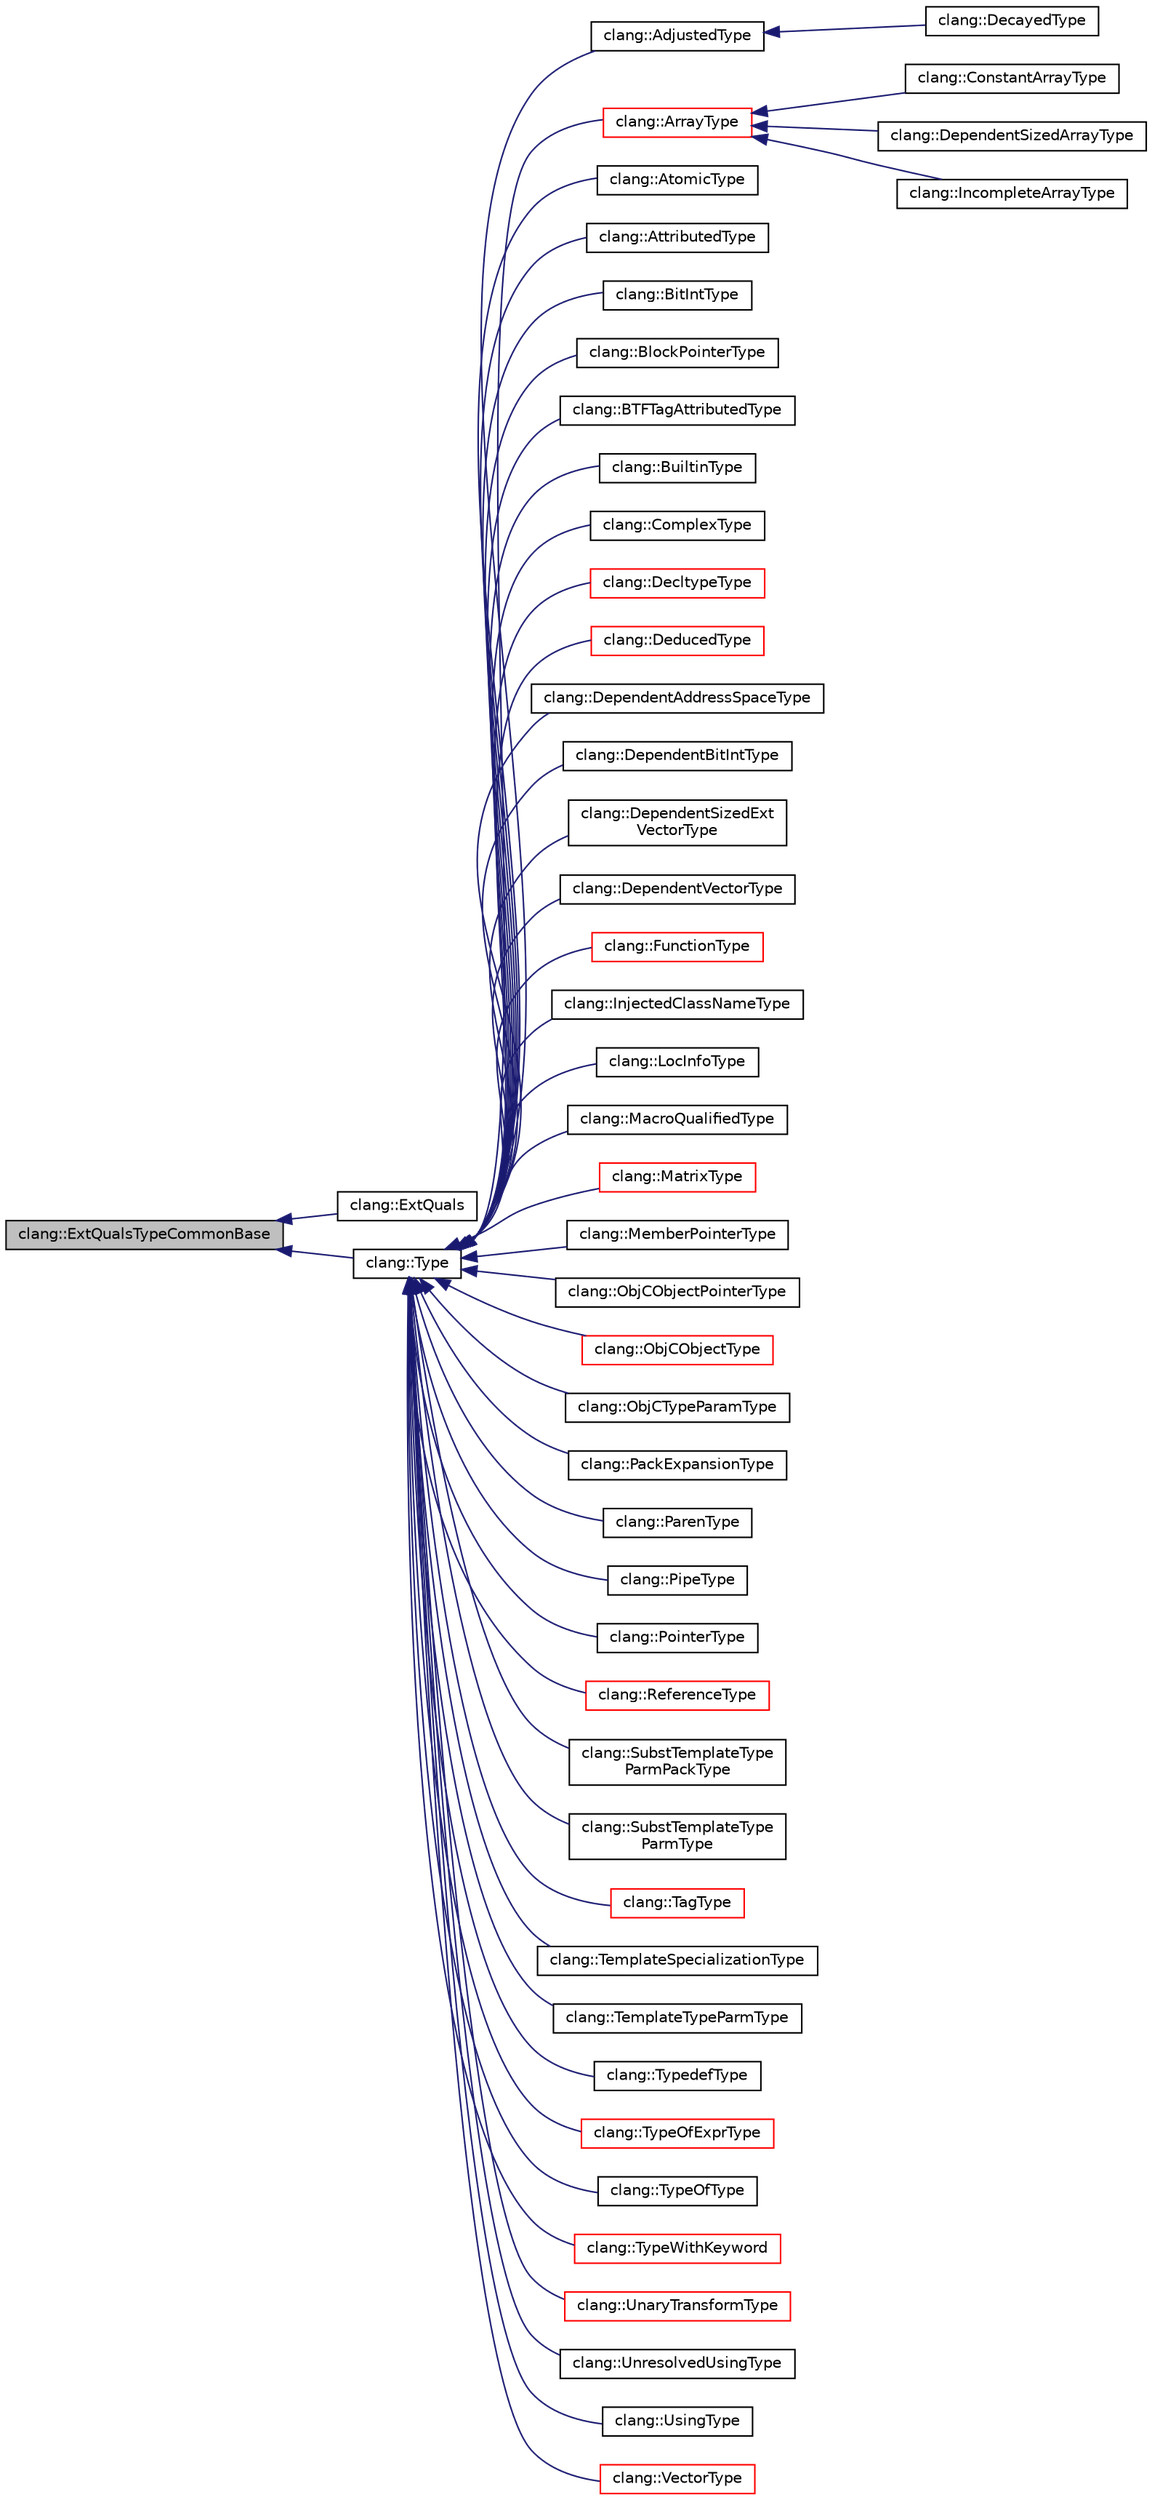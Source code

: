 digraph "clang::ExtQualsTypeCommonBase"
{
 // LATEX_PDF_SIZE
  bgcolor="transparent";
  edge [fontname="Helvetica",fontsize="10",labelfontname="Helvetica",labelfontsize="10"];
  node [fontname="Helvetica",fontsize="10",shape=record];
  rankdir="LR";
  Node1 [label="clang::ExtQualsTypeCommonBase",height=0.2,width=0.4,color="black", fillcolor="grey75", style="filled", fontcolor="black",tooltip="Base class that is common to both the ExtQuals and Type classes, which allows QualType to access the ..."];
  Node1 -> Node2 [dir="back",color="midnightblue",fontsize="10",style="solid",fontname="Helvetica"];
  Node2 [label="clang::ExtQuals",height=0.2,width=0.4,color="black",URL="$classclang_1_1ExtQuals.html",tooltip="We can encode up to four bits in the low bits of a type pointer, but there are many more type qualifi..."];
  Node1 -> Node3 [dir="back",color="midnightblue",fontsize="10",style="solid",fontname="Helvetica"];
  Node3 [label="clang::Type",height=0.2,width=0.4,color="black",URL="$classclang_1_1Type.html",tooltip="The base class of the type hierarchy."];
  Node3 -> Node4 [dir="back",color="midnightblue",fontsize="10",style="solid",fontname="Helvetica"];
  Node4 [label="clang::AdjustedType",height=0.2,width=0.4,color="black",URL="$classclang_1_1AdjustedType.html",tooltip="Represents a type which was implicitly adjusted by the semantic engine for arbitrary reasons."];
  Node4 -> Node5 [dir="back",color="midnightblue",fontsize="10",style="solid",fontname="Helvetica"];
  Node5 [label="clang::DecayedType",height=0.2,width=0.4,color="black",URL="$classclang_1_1DecayedType.html",tooltip="Represents a pointer type decayed from an array or function type."];
  Node3 -> Node6 [dir="back",color="midnightblue",fontsize="10",style="solid",fontname="Helvetica"];
  Node6 [label="clang::ArrayType",height=0.2,width=0.4,color="red",URL="$classclang_1_1ArrayType.html",tooltip="Represents an array type, per C99 6.7.5.2 - Array Declarators."];
  Node6 -> Node7 [dir="back",color="midnightblue",fontsize="10",style="solid",fontname="Helvetica"];
  Node7 [label="clang::ConstantArrayType",height=0.2,width=0.4,color="black",URL="$classclang_1_1ConstantArrayType.html",tooltip="Represents the canonical version of C arrays with a specified constant size."];
  Node6 -> Node8 [dir="back",color="midnightblue",fontsize="10",style="solid",fontname="Helvetica"];
  Node8 [label="clang::DependentSizedArrayType",height=0.2,width=0.4,color="black",URL="$classclang_1_1DependentSizedArrayType.html",tooltip="Represents an array type in C++ whose size is a value-dependent expression."];
  Node6 -> Node9 [dir="back",color="midnightblue",fontsize="10",style="solid",fontname="Helvetica"];
  Node9 [label="clang::IncompleteArrayType",height=0.2,width=0.4,color="black",URL="$classclang_1_1IncompleteArrayType.html",tooltip="Represents a C array with an unspecified size."];
  Node3 -> Node11 [dir="back",color="midnightblue",fontsize="10",style="solid",fontname="Helvetica"];
  Node11 [label="clang::AtomicType",height=0.2,width=0.4,color="black",URL="$classclang_1_1AtomicType.html",tooltip=" "];
  Node3 -> Node12 [dir="back",color="midnightblue",fontsize="10",style="solid",fontname="Helvetica"];
  Node12 [label="clang::AttributedType",height=0.2,width=0.4,color="black",URL="$classclang_1_1AttributedType.html",tooltip="An attributed type is a type to which a type attribute has been applied."];
  Node3 -> Node13 [dir="back",color="midnightblue",fontsize="10",style="solid",fontname="Helvetica"];
  Node13 [label="clang::BitIntType",height=0.2,width=0.4,color="black",URL="$classclang_1_1BitIntType.html",tooltip="A fixed int type of a specified bitwidth."];
  Node3 -> Node14 [dir="back",color="midnightblue",fontsize="10",style="solid",fontname="Helvetica"];
  Node14 [label="clang::BlockPointerType",height=0.2,width=0.4,color="black",URL="$classclang_1_1BlockPointerType.html",tooltip="Pointer to a block type."];
  Node3 -> Node15 [dir="back",color="midnightblue",fontsize="10",style="solid",fontname="Helvetica"];
  Node15 [label="clang::BTFTagAttributedType",height=0.2,width=0.4,color="black",URL="$classclang_1_1BTFTagAttributedType.html",tooltip=" "];
  Node3 -> Node16 [dir="back",color="midnightblue",fontsize="10",style="solid",fontname="Helvetica"];
  Node16 [label="clang::BuiltinType",height=0.2,width=0.4,color="black",URL="$classclang_1_1BuiltinType.html",tooltip="This class is used for builtin types like 'int'."];
  Node3 -> Node17 [dir="back",color="midnightblue",fontsize="10",style="solid",fontname="Helvetica"];
  Node17 [label="clang::ComplexType",height=0.2,width=0.4,color="black",URL="$classclang_1_1ComplexType.html",tooltip="Complex values, per C99 6.2.5p11."];
  Node3 -> Node18 [dir="back",color="midnightblue",fontsize="10",style="solid",fontname="Helvetica"];
  Node18 [label="clang::DecltypeType",height=0.2,width=0.4,color="red",URL="$classclang_1_1DecltypeType.html",tooltip="Represents the type decltype(expr) (C++11)."];
  Node3 -> Node20 [dir="back",color="midnightblue",fontsize="10",style="solid",fontname="Helvetica"];
  Node20 [label="clang::DeducedType",height=0.2,width=0.4,color="red",URL="$classclang_1_1DeducedType.html",tooltip="Common base class for placeholders for types that get replaced by placeholder type deduction: C++11 a..."];
  Node3 -> Node23 [dir="back",color="midnightblue",fontsize="10",style="solid",fontname="Helvetica"];
  Node23 [label="clang::DependentAddressSpaceType",height=0.2,width=0.4,color="black",URL="$classclang_1_1DependentAddressSpaceType.html",tooltip="Represents an extended address space qualifier where the input address space value is dependent."];
  Node3 -> Node24 [dir="back",color="midnightblue",fontsize="10",style="solid",fontname="Helvetica"];
  Node24 [label="clang::DependentBitIntType",height=0.2,width=0.4,color="black",URL="$classclang_1_1DependentBitIntType.html",tooltip=" "];
  Node3 -> Node25 [dir="back",color="midnightblue",fontsize="10",style="solid",fontname="Helvetica"];
  Node25 [label="clang::DependentSizedExt\lVectorType",height=0.2,width=0.4,color="black",URL="$classclang_1_1DependentSizedExtVectorType.html",tooltip="Represents an extended vector type where either the type or size is dependent."];
  Node3 -> Node26 [dir="back",color="midnightblue",fontsize="10",style="solid",fontname="Helvetica"];
  Node26 [label="clang::DependentVectorType",height=0.2,width=0.4,color="black",URL="$classclang_1_1DependentVectorType.html",tooltip="Represents a vector type where either the type or size is dependent."];
  Node3 -> Node27 [dir="back",color="midnightblue",fontsize="10",style="solid",fontname="Helvetica"];
  Node27 [label="clang::FunctionType",height=0.2,width=0.4,color="red",URL="$classclang_1_1FunctionType.html",tooltip="FunctionType - C99 6.7.5.3 - Function Declarators."];
  Node3 -> Node30 [dir="back",color="midnightblue",fontsize="10",style="solid",fontname="Helvetica"];
  Node30 [label="clang::InjectedClassNameType",height=0.2,width=0.4,color="black",URL="$classclang_1_1InjectedClassNameType.html",tooltip="The injected class name of a C++ class template or class template partial specialization."];
  Node3 -> Node31 [dir="back",color="midnightblue",fontsize="10",style="solid",fontname="Helvetica"];
  Node31 [label="clang::LocInfoType",height=0.2,width=0.4,color="black",URL="$classclang_1_1LocInfoType.html",tooltip="Holds a QualType and a TypeSourceInfo* that came out of a declarator parsing."];
  Node3 -> Node32 [dir="back",color="midnightblue",fontsize="10",style="solid",fontname="Helvetica"];
  Node32 [label="clang::MacroQualifiedType",height=0.2,width=0.4,color="black",URL="$classclang_1_1MacroQualifiedType.html",tooltip="Sugar type that represents a type that was qualified by a qualifier written as a macro invocation."];
  Node3 -> Node33 [dir="back",color="midnightblue",fontsize="10",style="solid",fontname="Helvetica"];
  Node33 [label="clang::MatrixType",height=0.2,width=0.4,color="red",URL="$classclang_1_1MatrixType.html",tooltip="Represents a matrix type, as defined in the Matrix Types clang extensions."];
  Node3 -> Node36 [dir="back",color="midnightblue",fontsize="10",style="solid",fontname="Helvetica"];
  Node36 [label="clang::MemberPointerType",height=0.2,width=0.4,color="black",URL="$classclang_1_1MemberPointerType.html",tooltip="A pointer to member type per C++ 8.3.3 - Pointers to members."];
  Node3 -> Node37 [dir="back",color="midnightblue",fontsize="10",style="solid",fontname="Helvetica"];
  Node37 [label="clang::ObjCObjectPointerType",height=0.2,width=0.4,color="black",URL="$classclang_1_1ObjCObjectPointerType.html",tooltip="Represents a pointer to an Objective C object."];
  Node3 -> Node38 [dir="back",color="midnightblue",fontsize="10",style="solid",fontname="Helvetica"];
  Node38 [label="clang::ObjCObjectType",height=0.2,width=0.4,color="red",URL="$classclang_1_1ObjCObjectType.html",tooltip="Represents a class type in Objective C."];
  Node3 -> Node41 [dir="back",color="midnightblue",fontsize="10",style="solid",fontname="Helvetica"];
  Node41 [label="clang::ObjCTypeParamType",height=0.2,width=0.4,color="black",URL="$classclang_1_1ObjCTypeParamType.html",tooltip="Represents a type parameter type in Objective C."];
  Node3 -> Node42 [dir="back",color="midnightblue",fontsize="10",style="solid",fontname="Helvetica"];
  Node42 [label="clang::PackExpansionType",height=0.2,width=0.4,color="black",URL="$classclang_1_1PackExpansionType.html",tooltip="Represents a pack expansion of types."];
  Node3 -> Node43 [dir="back",color="midnightblue",fontsize="10",style="solid",fontname="Helvetica"];
  Node43 [label="clang::ParenType",height=0.2,width=0.4,color="black",URL="$classclang_1_1ParenType.html",tooltip="Sugar for parentheses used when specifying types."];
  Node3 -> Node44 [dir="back",color="midnightblue",fontsize="10",style="solid",fontname="Helvetica"];
  Node44 [label="clang::PipeType",height=0.2,width=0.4,color="black",URL="$classclang_1_1PipeType.html",tooltip="PipeType - OpenCL20."];
  Node3 -> Node45 [dir="back",color="midnightblue",fontsize="10",style="solid",fontname="Helvetica"];
  Node45 [label="clang::PointerType",height=0.2,width=0.4,color="black",URL="$classclang_1_1PointerType.html",tooltip="PointerType - C99 6.7.5.1 - Pointer Declarators."];
  Node3 -> Node46 [dir="back",color="midnightblue",fontsize="10",style="solid",fontname="Helvetica"];
  Node46 [label="clang::ReferenceType",height=0.2,width=0.4,color="red",URL="$classclang_1_1ReferenceType.html",tooltip="Base for LValueReferenceType and RValueReferenceType."];
  Node3 -> Node49 [dir="back",color="midnightblue",fontsize="10",style="solid",fontname="Helvetica"];
  Node49 [label="clang::SubstTemplateType\lParmPackType",height=0.2,width=0.4,color="black",URL="$classclang_1_1SubstTemplateTypeParmPackType.html",tooltip="Represents the result of substituting a set of types for a template type parameter pack."];
  Node3 -> Node50 [dir="back",color="midnightblue",fontsize="10",style="solid",fontname="Helvetica"];
  Node50 [label="clang::SubstTemplateType\lParmType",height=0.2,width=0.4,color="black",URL="$classclang_1_1SubstTemplateTypeParmType.html",tooltip="Represents the result of substituting a type for a template type parameter."];
  Node3 -> Node51 [dir="back",color="midnightblue",fontsize="10",style="solid",fontname="Helvetica"];
  Node51 [label="clang::TagType",height=0.2,width=0.4,color="red",URL="$classclang_1_1TagType.html",tooltip=" "];
  Node3 -> Node54 [dir="back",color="midnightblue",fontsize="10",style="solid",fontname="Helvetica"];
  Node54 [label="clang::TemplateSpecializationType",height=0.2,width=0.4,color="black",URL="$classclang_1_1TemplateSpecializationType.html",tooltip="Represents a type template specialization; the template must be a class template, a type alias templa..."];
  Node3 -> Node55 [dir="back",color="midnightblue",fontsize="10",style="solid",fontname="Helvetica"];
  Node55 [label="clang::TemplateTypeParmType",height=0.2,width=0.4,color="black",URL="$classclang_1_1TemplateTypeParmType.html",tooltip=" "];
  Node3 -> Node56 [dir="back",color="midnightblue",fontsize="10",style="solid",fontname="Helvetica"];
  Node56 [label="clang::TypedefType",height=0.2,width=0.4,color="black",URL="$classclang_1_1TypedefType.html",tooltip=" "];
  Node3 -> Node57 [dir="back",color="midnightblue",fontsize="10",style="solid",fontname="Helvetica"];
  Node57 [label="clang::TypeOfExprType",height=0.2,width=0.4,color="red",URL="$classclang_1_1TypeOfExprType.html",tooltip="Represents a typeof (or typeof) expression (a C2x feature and GCC extension) or a typeof_unqual expre..."];
  Node3 -> Node59 [dir="back",color="midnightblue",fontsize="10",style="solid",fontname="Helvetica"];
  Node59 [label="clang::TypeOfType",height=0.2,width=0.4,color="black",URL="$classclang_1_1TypeOfType.html",tooltip="Represents typeof(type), a C2x feature and GCC extension, or `typeof_unqual(type),..."];
  Node3 -> Node60 [dir="back",color="midnightblue",fontsize="10",style="solid",fontname="Helvetica"];
  Node60 [label="clang::TypeWithKeyword",height=0.2,width=0.4,color="red",URL="$classclang_1_1TypeWithKeyword.html",tooltip="A helper class for Type nodes having an ElaboratedTypeKeyword."];
  Node3 -> Node64 [dir="back",color="midnightblue",fontsize="10",style="solid",fontname="Helvetica"];
  Node64 [label="clang::UnaryTransformType",height=0.2,width=0.4,color="red",URL="$classclang_1_1UnaryTransformType.html",tooltip="A unary type transform, which is a type constructed from another."];
  Node3 -> Node66 [dir="back",color="midnightblue",fontsize="10",style="solid",fontname="Helvetica"];
  Node66 [label="clang::UnresolvedUsingType",height=0.2,width=0.4,color="black",URL="$classclang_1_1UnresolvedUsingType.html",tooltip="Represents the dependent type named by a dependently-scoped typename using declaration,..."];
  Node3 -> Node67 [dir="back",color="midnightblue",fontsize="10",style="solid",fontname="Helvetica"];
  Node67 [label="clang::UsingType",height=0.2,width=0.4,color="black",URL="$classclang_1_1UsingType.html",tooltip=" "];
  Node3 -> Node68 [dir="back",color="midnightblue",fontsize="10",style="solid",fontname="Helvetica"];
  Node68 [label="clang::VectorType",height=0.2,width=0.4,color="red",URL="$classclang_1_1VectorType.html",tooltip="Represents a GCC generic vector type."];
}
